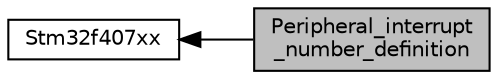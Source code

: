 digraph "Peripheral_interrupt_number_definition"
{
  edge [fontname="Helvetica",fontsize="10",labelfontname="Helvetica",labelfontsize="10"];
  node [fontname="Helvetica",fontsize="10",shape=box];
  rankdir=LR;
  Node2 [label="Stm32f407xx",height=0.2,width=0.4,color="black", fillcolor="white", style="filled",URL="$group__stm32f407xx.html",tooltip=" "];
  Node1 [label="Peripheral_interrupt\l_number_definition",height=0.2,width=0.4,color="black", fillcolor="grey75", style="filled", fontcolor="black",tooltip=" "];
  Node2->Node1 [shape=plaintext, dir="back", style="solid"];
}
